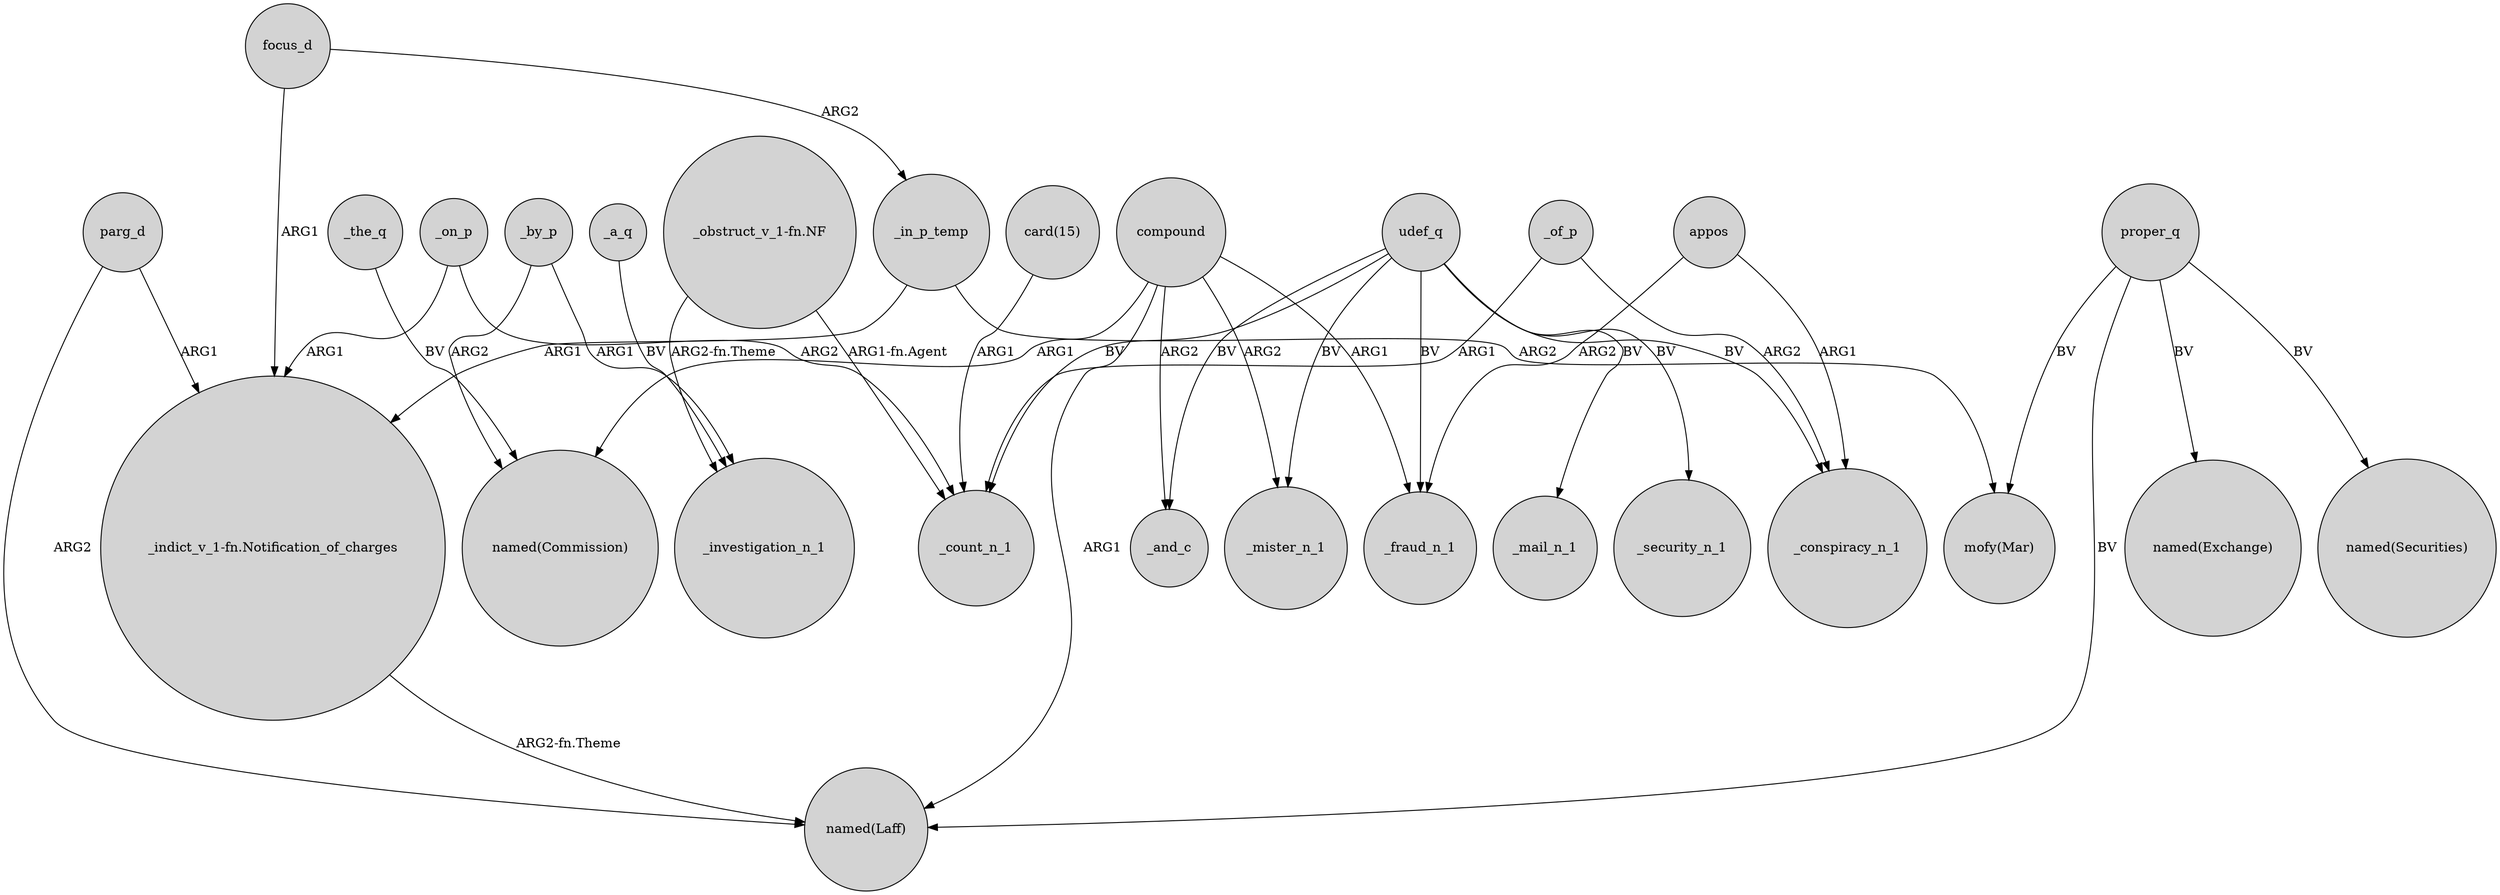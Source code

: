 digraph {
	node [shape=circle style=filled]
	focus_d -> _in_p_temp [label=ARG2]
	_of_p -> _count_n_1 [label=ARG1]
	compound -> "named(Commission)" [label=ARG1]
	parg_d -> "_indict_v_1-fn.Notification_of_charges" [label=ARG1]
	_on_p -> "_indict_v_1-fn.Notification_of_charges" [label=ARG1]
	proper_q -> "named(Laff)" [label=BV]
	"_obstruct_v_1-fn.NF" -> _count_n_1 [label="ARG1-fn.Agent"]
	"_indict_v_1-fn.Notification_of_charges" -> "named(Laff)" [label="ARG2-fn.Theme"]
	compound -> _mister_n_1 [label=ARG2]
	"card(15)" -> _count_n_1 [label=ARG1]
	udef_q -> _mister_n_1 [label=BV]
	_in_p_temp -> "mofy(Mar)" [label=ARG2]
	focus_d -> "_indict_v_1-fn.Notification_of_charges" [label=ARG1]
	_by_p -> "named(Commission)" [label=ARG2]
	proper_q -> "named(Exchange)" [label=BV]
	_in_p_temp -> "_indict_v_1-fn.Notification_of_charges" [label=ARG1]
	udef_q -> _fraud_n_1 [label=BV]
	compound -> _and_c [label=ARG2]
	appos -> _conspiracy_n_1 [label=ARG1]
	udef_q -> _mail_n_1 [label=BV]
	_a_q -> _investigation_n_1 [label=BV]
	udef_q -> _count_n_1 [label=BV]
	"_obstruct_v_1-fn.NF" -> _investigation_n_1 [label="ARG2-fn.Theme"]
	udef_q -> _conspiracy_n_1 [label=BV]
	proper_q -> "named(Securities)" [label=BV]
	proper_q -> "mofy(Mar)" [label=BV]
	appos -> _fraud_n_1 [label=ARG2]
	_on_p -> _count_n_1 [label=ARG2]
	compound -> _fraud_n_1 [label=ARG1]
	compound -> "named(Laff)" [label=ARG1]
	udef_q -> _and_c [label=BV]
	_by_p -> _investigation_n_1 [label=ARG1]
	_the_q -> "named(Commission)" [label=BV]
	parg_d -> "named(Laff)" [label=ARG2]
	_of_p -> _conspiracy_n_1 [label=ARG2]
	udef_q -> _security_n_1 [label=BV]
}
